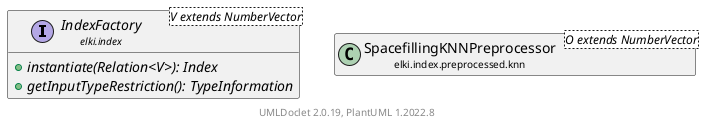 @startuml
    remove .*\.(Instance|Par|Parameterizer|Factory)$
    set namespaceSeparator none
    hide empty fields
    hide empty methods

    class "<size:14>SpacefillingKNNPreprocessor.Factory\n<size:10>elki.index.preprocessed.knn" as elki.index.preprocessed.knn.SpacefillingKNNPreprocessor.Factory<V extends NumberVector> [[SpacefillingKNNPreprocessor.Factory.html]] {
        ~curvegen: List<? extends SpatialSorter>
        ~window: double
        ~variants: int
        ~odim: int
        ~proj: RandomProjectionFamily
        ~random: RandomFactory
        +Factory(List<? extends SpatialSorter>, double, int, int, RandomProjectionFamily, RandomFactory)
        +instantiate(Relation<V extends NumberVector>): SpacefillingKNNPreprocessor<V extends NumberVector>
        +getInputTypeRestriction(): TypeInformation
    }

    interface "<size:14>IndexFactory\n<size:10>elki.index" as elki.index.IndexFactory<V extends NumberVector> [[../../IndexFactory.html]] {
        {abstract} +instantiate(Relation<V>): Index
        {abstract} +getInputTypeRestriction(): TypeInformation
    }
    class "<size:14>SpacefillingKNNPreprocessor\n<size:10>elki.index.preprocessed.knn" as elki.index.preprocessed.knn.SpacefillingKNNPreprocessor<O extends NumberVector> [[SpacefillingKNNPreprocessor.html]]
    class "<size:14>SpacefillingKNNPreprocessor.Factory.Par\n<size:10>elki.index.preprocessed.knn" as elki.index.preprocessed.knn.SpacefillingKNNPreprocessor.Factory.Par [[SpacefillingKNNPreprocessor.Factory.Par.html]]

    elki.index.IndexFactory <|.. elki.index.preprocessed.knn.SpacefillingKNNPreprocessor.Factory
    elki.index.preprocessed.knn.SpacefillingKNNPreprocessor +-- elki.index.preprocessed.knn.SpacefillingKNNPreprocessor.Factory
    elki.index.preprocessed.knn.SpacefillingKNNPreprocessor.Factory +-- elki.index.preprocessed.knn.SpacefillingKNNPreprocessor.Factory.Par

    center footer UMLDoclet 2.0.19, PlantUML 1.2022.8
@enduml
